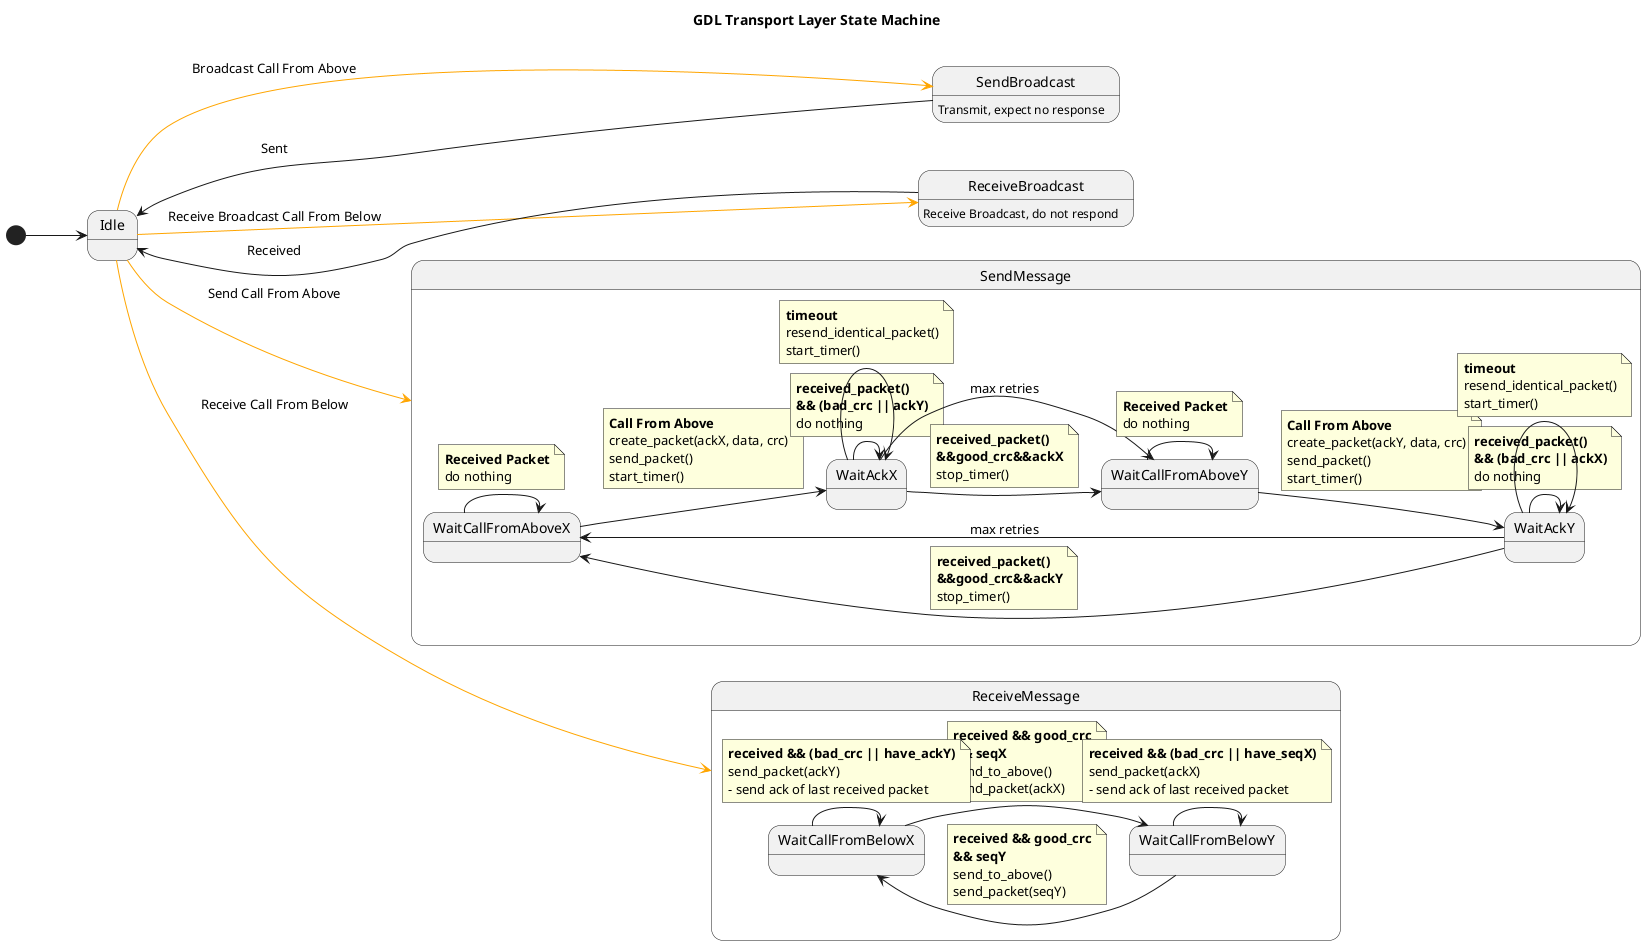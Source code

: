 @startuml

title GDL Transport Layer State Machine

left to right direction

state Idle
state SendBroadcast : Transmit, expect no response
state ReceiveBroadcast : Receive Broadcast, do not respond

[*] --> Idle
Idle -[#orange]-> SendBroadcast : Broadcast Call From Above
SendBroadcast --> Idle : Sent

Idle -[#orange]-> ReceiveBroadcast : Receive Broadcast Call From Below
ReceiveBroadcast --> Idle : Received

state SendMessage {
  WaitCallFromAboveX --> WaitAckX
  note on link
    <b>Call From Above</b>
    create_packet(ackX, data, crc)
    send_packet()
    start_timer()
  end note

  WaitAckX --> WaitAckX
  note on link
    <b>received_packet()</b> 
    <b>&& (bad_crc || ackY)</b>
    do nothing
  end note

  WaitAckX --> WaitAckX
  note on link
    <b>timeout</b>
    resend_identical_packet()
    start_timer()
  end note

  WaitAckX --> WaitCallFromAboveY : max retries

  WaitAckX --> WaitCallFromAboveY
  note on link
    <b>received_packet()</b>
    <b>&&good_crc&&ackX</b>
    stop_timer()
  end note

  WaitCallFromAboveY --> WaitCallFromAboveY
  note on link
    <b>Received Packet</b>
    do nothing
  end note

  WaitCallFromAboveY --> WaitAckY
  note on link
    <b>Call From Above</b>
    create_packet(ackY, data, crc)
    send_packet()
    start_timer()
  end note

  WaitAckY --> WaitAckY
  note on link
    <b>received_packet()</b> 
    <b>&& (bad_crc || ackX)</b>
    do nothing
  end note

  WaitAckY --> WaitAckY
  note on link
    <b>timeout</b>
    resend_identical_packet()
    start_timer()
  end note

  WaitAckY --> WaitCallFromAboveX : max retries

  WaitAckY --> WaitCallFromAboveX
  note on link
    <b>received_packet()</b>
    <b>&&good_crc&&ackY</b>
    stop_timer()
  end note

  WaitCallFromAboveX --> WaitCallFromAboveX
  note on link
    <b>Received Packet</b>
    do nothing
  end note
}

state ReceiveMessage {
  state WaitCallFromBelowX
  state WaitCallFromBelowY

  WaitCallFromBelowX --> WaitCallFromBelowY
  note on link
    <b>received && good_crc</b>
    <b>&& seqX</b>
    send_to_above()
    send_packet(ackX)
  end note

  WaitCallFromBelowY --> WaitCallFromBelowY
  note on link
    <b>received && (bad_crc || have_seqX)</b>
    send_packet(ackX)
    - send ack of last received packet
  end note

  WaitCallFromBelowY --> WaitCallFromBelowX
  note on link
    <b>received && good_crc</b>
    <b>&& seqY</b>
    send_to_above()
    send_packet(seqY)
  end note

  WaitCallFromBelowX --> WaitCallFromBelowX
  note on link
    <b>received && (bad_crc || have_ackY)</b>
    send_packet(ackY)
    - send ack of last received packet
  end note
}

Idle -[#orange]-> SendMessage : Send Call From Above
Idle -[#orange]-> ReceiveMessage : Receive Call From Below


@enduml